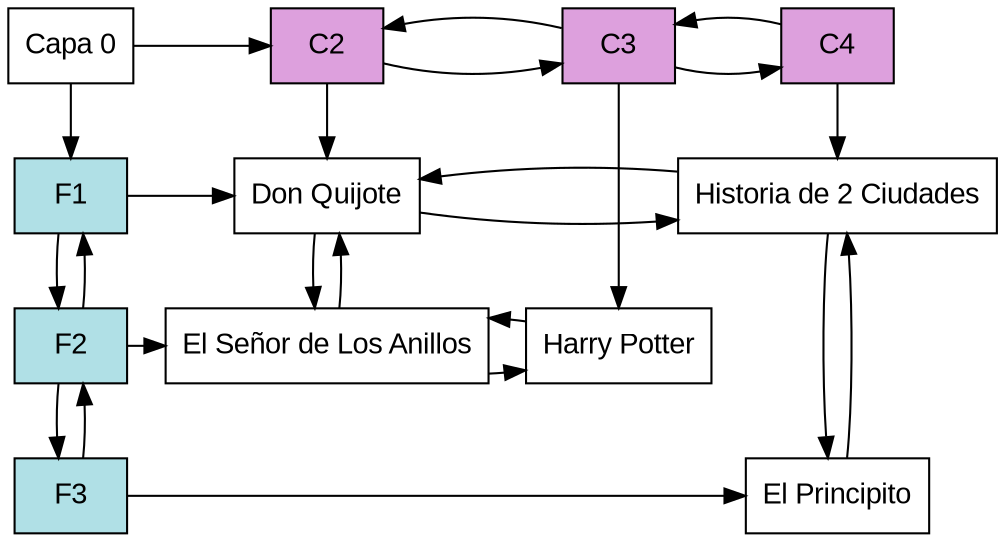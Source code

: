 digraph G {
    node[shape=box fontname="Arial" fillcolor="white" style=filled]
    
    Root[group="0" label="Capa 0"];
    F1[group="0" fillcolor="powderblue"];
    F2[group="0" fillcolor="powderblue"];
    F3[group="0" fillcolor="powderblue"];
    
    C2[group="2" fillcolor="plum"];
    C3[group="3" fillcolor="plum"];
    C4[group="4" fillcolor="plum"];
    
    N12[group="2" label="Don Quijote"];
    N22[group="2" label="El Señor de Los Anillos"];
    
    N23[group="3" label="Harry Potter"];
    
    N14[group="4" label="Historia de 2 Ciudades"];
    N34[group="4" label="El Principito"];
    
    subgraph columnHeader {
        rank = same;
        Root -> C2 -> C3 -> C4;
        C4 -> C3 -> C2;
    }
    subgraph row1 {
        rank = same;
        F1 -> N12 -> N14;
        N14 -> N12;
    }
    subgraph row2 {
        rank = same;
        F2 -> N22 -> N23;
        N23 -> N22;
    }
    subgraph row3 {
        rank = same;
        F3 -> N34;
    }
    subgraph rowHeader {
        Root -> F1 -> F2 -> F3;
        edge[dir=back];
        F1 -> F2 -> F3;
    }
    subgraph column2 {
        C2 -> N12 -> N22;
        N22 -> N12;
    }
    subgraph column3 {
        C3 -> N23;
    }
    subgraph column4 {
        C4 -> N14 -> N34;
        N34 -> N14;
    }
}